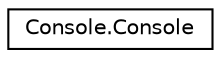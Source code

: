 digraph "Graphical Class Hierarchy"
{
  edge [fontname="Helvetica",fontsize="10",labelfontname="Helvetica",labelfontsize="10"];
  node [fontname="Helvetica",fontsize="10",shape=record];
  rankdir="LR";
  Node0 [label="Console.Console",height=0.2,width=0.4,color="black", fillcolor="white", style="filled",URL="$classConsole_1_1Console.html",tooltip="Console. "];
}
